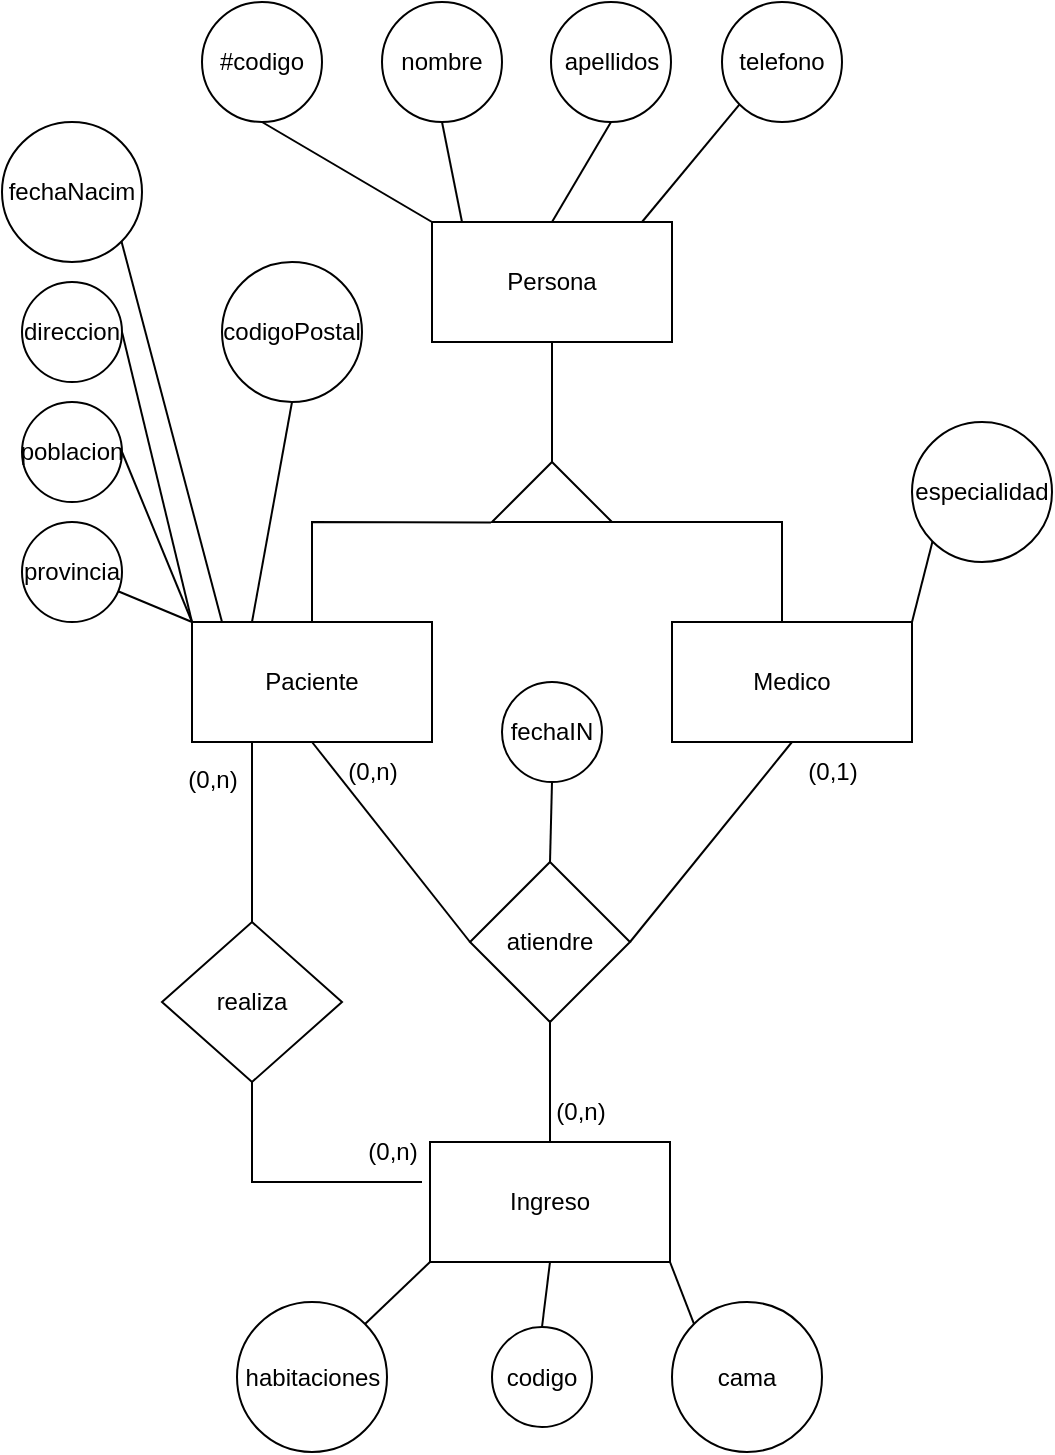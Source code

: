 <mxfile version="21.7.5" type="device">
  <diagram name="Página-1" id="2BFQsm3I1nHPYKbcnvOe">
    <mxGraphModel dx="922" dy="861" grid="1" gridSize="10" guides="1" tooltips="1" connect="1" arrows="1" fold="1" page="1" pageScale="1" pageWidth="1169" pageHeight="827" math="0" shadow="0">
      <root>
        <mxCell id="0" />
        <mxCell id="1" parent="0" />
        <mxCell id="2pH5AYN5q7OZ5gWq26MX-1" value="Persona" style="rounded=0;whiteSpace=wrap;html=1;" vertex="1" parent="1">
          <mxGeometry x="525" y="120" width="120" height="60" as="geometry" />
        </mxCell>
        <mxCell id="2pH5AYN5q7OZ5gWq26MX-2" value="#codigo" style="ellipse;whiteSpace=wrap;html=1;aspect=fixed;" vertex="1" parent="1">
          <mxGeometry x="410" y="10" width="60" height="60" as="geometry" />
        </mxCell>
        <mxCell id="2pH5AYN5q7OZ5gWq26MX-3" value="nombre" style="ellipse;whiteSpace=wrap;html=1;aspect=fixed;" vertex="1" parent="1">
          <mxGeometry x="500" y="10" width="60" height="60" as="geometry" />
        </mxCell>
        <mxCell id="2pH5AYN5q7OZ5gWq26MX-4" value="apellidos" style="ellipse;whiteSpace=wrap;html=1;aspect=fixed;" vertex="1" parent="1">
          <mxGeometry x="584.5" y="10" width="60" height="60" as="geometry" />
        </mxCell>
        <mxCell id="2pH5AYN5q7OZ5gWq26MX-5" value="telefono" style="ellipse;whiteSpace=wrap;html=1;aspect=fixed;" vertex="1" parent="1">
          <mxGeometry x="670" y="10" width="60" height="60" as="geometry" />
        </mxCell>
        <mxCell id="2pH5AYN5q7OZ5gWq26MX-10" value="" style="endArrow=none;html=1;rounded=0;exitX=0;exitY=0;exitDx=0;exitDy=0;entryX=0.5;entryY=1;entryDx=0;entryDy=0;" edge="1" parent="1" source="2pH5AYN5q7OZ5gWq26MX-1" target="2pH5AYN5q7OZ5gWq26MX-2">
          <mxGeometry width="50" height="50" relative="1" as="geometry">
            <mxPoint x="720" y="150" as="sourcePoint" />
            <mxPoint x="770" y="100" as="targetPoint" />
          </mxGeometry>
        </mxCell>
        <mxCell id="2pH5AYN5q7OZ5gWq26MX-11" value="" style="endArrow=none;html=1;rounded=0;exitX=0.125;exitY=0;exitDx=0;exitDy=0;entryX=0.5;entryY=1;entryDx=0;entryDy=0;exitPerimeter=0;" edge="1" parent="1" source="2pH5AYN5q7OZ5gWq26MX-1" target="2pH5AYN5q7OZ5gWq26MX-3">
          <mxGeometry width="50" height="50" relative="1" as="geometry">
            <mxPoint x="555" y="110" as="sourcePoint" />
            <mxPoint x="470" y="60" as="targetPoint" />
          </mxGeometry>
        </mxCell>
        <mxCell id="2pH5AYN5q7OZ5gWq26MX-12" value="" style="endArrow=none;html=1;rounded=0;exitX=0.5;exitY=0;exitDx=0;exitDy=0;entryX=0.5;entryY=1;entryDx=0;entryDy=0;" edge="1" parent="1" source="2pH5AYN5q7OZ5gWq26MX-1" target="2pH5AYN5q7OZ5gWq26MX-4">
          <mxGeometry width="50" height="50" relative="1" as="geometry">
            <mxPoint x="610" y="120" as="sourcePoint" />
            <mxPoint x="600" y="70" as="targetPoint" />
          </mxGeometry>
        </mxCell>
        <mxCell id="2pH5AYN5q7OZ5gWq26MX-13" value="" style="endArrow=none;html=1;rounded=0;exitX=0.5;exitY=0;exitDx=0;exitDy=0;entryX=0;entryY=1;entryDx=0;entryDy=0;" edge="1" parent="1" target="2pH5AYN5q7OZ5gWq26MX-5">
          <mxGeometry width="50" height="50" relative="1" as="geometry">
            <mxPoint x="630" y="120" as="sourcePoint" />
            <mxPoint x="660" y="70" as="targetPoint" />
          </mxGeometry>
        </mxCell>
        <mxCell id="2pH5AYN5q7OZ5gWq26MX-16" value="" style="endArrow=none;html=1;rounded=0;exitX=0.5;exitY=1;exitDx=0;exitDy=0;" edge="1" parent="1" source="2pH5AYN5q7OZ5gWq26MX-1">
          <mxGeometry width="50" height="50" relative="1" as="geometry">
            <mxPoint x="650" y="140" as="sourcePoint" />
            <mxPoint x="585" y="240" as="targetPoint" />
          </mxGeometry>
        </mxCell>
        <mxCell id="2pH5AYN5q7OZ5gWq26MX-17" value="" style="triangle;whiteSpace=wrap;html=1;direction=north;" vertex="1" parent="1">
          <mxGeometry x="555" y="240" width="60" height="30" as="geometry" />
        </mxCell>
        <mxCell id="2pH5AYN5q7OZ5gWq26MX-18" value="Paciente" style="rounded=0;whiteSpace=wrap;html=1;" vertex="1" parent="1">
          <mxGeometry x="405" y="320" width="120" height="60" as="geometry" />
        </mxCell>
        <mxCell id="2pH5AYN5q7OZ5gWq26MX-19" value="Medico" style="rounded=0;whiteSpace=wrap;html=1;" vertex="1" parent="1">
          <mxGeometry x="645" y="320" width="120" height="60" as="geometry" />
        </mxCell>
        <mxCell id="2pH5AYN5q7OZ5gWq26MX-20" value="" style="endArrow=none;html=1;rounded=0;exitX=-0.007;exitY=-0.009;exitDx=0;exitDy=0;entryX=0.5;entryY=0;entryDx=0;entryDy=0;exitPerimeter=0;" edge="1" parent="1" source="2pH5AYN5q7OZ5gWq26MX-17" target="2pH5AYN5q7OZ5gWq26MX-18">
          <mxGeometry width="50" height="50" relative="1" as="geometry">
            <mxPoint x="535" y="130" as="sourcePoint" />
            <mxPoint x="450" y="80" as="targetPoint" />
            <Array as="points">
              <mxPoint x="465" y="270" />
            </Array>
          </mxGeometry>
        </mxCell>
        <mxCell id="2pH5AYN5q7OZ5gWq26MX-21" value="" style="endArrow=none;html=1;rounded=0;exitX=0;exitY=0;exitDx=0;exitDy=0;entryX=0.5;entryY=1;entryDx=0;entryDy=0;" edge="1" parent="1">
          <mxGeometry width="50" height="50" relative="1" as="geometry">
            <mxPoint x="700" y="320" as="sourcePoint" />
            <mxPoint x="615" y="270" as="targetPoint" />
            <Array as="points">
              <mxPoint x="700" y="270" />
            </Array>
          </mxGeometry>
        </mxCell>
        <mxCell id="2pH5AYN5q7OZ5gWq26MX-22" value="especialidad" style="ellipse;whiteSpace=wrap;html=1;aspect=fixed;" vertex="1" parent="1">
          <mxGeometry x="765" y="220" width="70" height="70" as="geometry" />
        </mxCell>
        <mxCell id="2pH5AYN5q7OZ5gWq26MX-23" value="" style="endArrow=none;html=1;rounded=0;exitX=1;exitY=0;exitDx=0;exitDy=0;entryX=0;entryY=1;entryDx=0;entryDy=0;" edge="1" parent="1" source="2pH5AYN5q7OZ5gWq26MX-19" target="2pH5AYN5q7OZ5gWq26MX-22">
          <mxGeometry width="50" height="50" relative="1" as="geometry">
            <mxPoint x="655" y="130" as="sourcePoint" />
            <mxPoint x="779" y="71" as="targetPoint" />
          </mxGeometry>
        </mxCell>
        <mxCell id="2pH5AYN5q7OZ5gWq26MX-24" value="direccion" style="ellipse;whiteSpace=wrap;html=1;aspect=fixed;" vertex="1" parent="1">
          <mxGeometry x="320" y="150" width="50" height="50" as="geometry" />
        </mxCell>
        <mxCell id="2pH5AYN5q7OZ5gWq26MX-25" value="poblacion" style="ellipse;whiteSpace=wrap;html=1;aspect=fixed;" vertex="1" parent="1">
          <mxGeometry x="320" y="210" width="50" height="50" as="geometry" />
        </mxCell>
        <mxCell id="2pH5AYN5q7OZ5gWq26MX-26" value="provincia" style="ellipse;whiteSpace=wrap;html=1;aspect=fixed;" vertex="1" parent="1">
          <mxGeometry x="320" y="270" width="50" height="50" as="geometry" />
        </mxCell>
        <mxCell id="2pH5AYN5q7OZ5gWq26MX-27" value="codigoPostal" style="ellipse;whiteSpace=wrap;html=1;aspect=fixed;" vertex="1" parent="1">
          <mxGeometry x="420" y="140" width="70" height="70" as="geometry" />
        </mxCell>
        <mxCell id="2pH5AYN5q7OZ5gWq26MX-28" value="fechaNacim" style="ellipse;whiteSpace=wrap;html=1;aspect=fixed;" vertex="1" parent="1">
          <mxGeometry x="310" y="70" width="70" height="70" as="geometry" />
        </mxCell>
        <mxCell id="2pH5AYN5q7OZ5gWq26MX-29" value="" style="endArrow=none;html=1;rounded=0;exitX=0;exitY=0;exitDx=0;exitDy=0;" edge="1" parent="1" source="2pH5AYN5q7OZ5gWq26MX-18" target="2pH5AYN5q7OZ5gWq26MX-26">
          <mxGeometry width="50" height="50" relative="1" as="geometry">
            <mxPoint x="435" y="270" as="sourcePoint" />
            <mxPoint x="350" y="220" as="targetPoint" />
          </mxGeometry>
        </mxCell>
        <mxCell id="2pH5AYN5q7OZ5gWq26MX-30" value="" style="endArrow=none;html=1;rounded=0;exitX=0;exitY=0;exitDx=0;exitDy=0;entryX=1;entryY=0.5;entryDx=0;entryDy=0;" edge="1" parent="1" source="2pH5AYN5q7OZ5gWq26MX-18" target="2pH5AYN5q7OZ5gWq26MX-25">
          <mxGeometry width="50" height="50" relative="1" as="geometry">
            <mxPoint x="420" y="305.44" as="sourcePoint" />
            <mxPoint x="383" y="290.44" as="targetPoint" />
          </mxGeometry>
        </mxCell>
        <mxCell id="2pH5AYN5q7OZ5gWq26MX-31" value="" style="endArrow=none;html=1;rounded=0;exitX=0;exitY=0;exitDx=0;exitDy=0;entryX=1;entryY=0.5;entryDx=0;entryDy=0;" edge="1" parent="1" source="2pH5AYN5q7OZ5gWq26MX-18" target="2pH5AYN5q7OZ5gWq26MX-24">
          <mxGeometry width="50" height="50" relative="1" as="geometry">
            <mxPoint x="665" y="140" as="sourcePoint" />
            <mxPoint x="789" y="81" as="targetPoint" />
          </mxGeometry>
        </mxCell>
        <mxCell id="2pH5AYN5q7OZ5gWq26MX-32" value="" style="endArrow=none;html=1;rounded=0;entryX=1;entryY=1;entryDx=0;entryDy=0;" edge="1" parent="1" target="2pH5AYN5q7OZ5gWq26MX-28">
          <mxGeometry width="50" height="50" relative="1" as="geometry">
            <mxPoint x="420" y="320" as="sourcePoint" />
            <mxPoint x="387" y="182" as="targetPoint" />
          </mxGeometry>
        </mxCell>
        <mxCell id="2pH5AYN5q7OZ5gWq26MX-33" value="" style="endArrow=none;html=1;rounded=0;exitX=0.25;exitY=0;exitDx=0;exitDy=0;entryX=0.5;entryY=1;entryDx=0;entryDy=0;" edge="1" parent="1" source="2pH5AYN5q7OZ5gWq26MX-18" target="2pH5AYN5q7OZ5gWq26MX-27">
          <mxGeometry width="50" height="50" relative="1" as="geometry">
            <mxPoint x="470" y="320" as="sourcePoint" />
            <mxPoint x="435" y="235" as="targetPoint" />
          </mxGeometry>
        </mxCell>
        <mxCell id="2pH5AYN5q7OZ5gWq26MX-35" value="Ingreso" style="rounded=0;whiteSpace=wrap;html=1;" vertex="1" parent="1">
          <mxGeometry x="524" y="580" width="120" height="60" as="geometry" />
        </mxCell>
        <mxCell id="2pH5AYN5q7OZ5gWq26MX-36" value="" style="endArrow=none;html=1;rounded=0;exitX=0;exitY=0.5;exitDx=0;exitDy=0;entryX=0.5;entryY=1;entryDx=0;entryDy=0;" edge="1" parent="1" source="2pH5AYN5q7OZ5gWq26MX-34" target="2pH5AYN5q7OZ5gWq26MX-18">
          <mxGeometry width="50" height="50" relative="1" as="geometry">
            <mxPoint x="320" y="510" as="sourcePoint" />
            <mxPoint x="340" y="400" as="targetPoint" />
          </mxGeometry>
        </mxCell>
        <mxCell id="2pH5AYN5q7OZ5gWq26MX-37" value="" style="endArrow=none;html=1;rounded=0;exitX=0.5;exitY=0;exitDx=0;exitDy=0;entryX=0.5;entryY=1;entryDx=0;entryDy=0;" edge="1" parent="1" source="2pH5AYN5q7OZ5gWq26MX-35" target="2pH5AYN5q7OZ5gWq26MX-34">
          <mxGeometry width="50" height="50" relative="1" as="geometry">
            <mxPoint x="470" y="600" as="sourcePoint" />
            <mxPoint x="465" y="380" as="targetPoint" />
          </mxGeometry>
        </mxCell>
        <mxCell id="2pH5AYN5q7OZ5gWq26MX-34" value="atiendre" style="rhombus;whiteSpace=wrap;html=1;" vertex="1" parent="1">
          <mxGeometry x="544" y="440" width="80" height="80" as="geometry" />
        </mxCell>
        <mxCell id="2pH5AYN5q7OZ5gWq26MX-38" value="" style="endArrow=none;html=1;rounded=0;exitX=1;exitY=0.5;exitDx=0;exitDy=0;entryX=0.5;entryY=1;entryDx=0;entryDy=0;" edge="1" parent="1" source="2pH5AYN5q7OZ5gWq26MX-34" target="2pH5AYN5q7OZ5gWq26MX-19">
          <mxGeometry width="50" height="50" relative="1" as="geometry">
            <mxPoint x="565" y="490" as="sourcePoint" />
            <mxPoint x="475" y="390" as="targetPoint" />
          </mxGeometry>
        </mxCell>
        <mxCell id="2pH5AYN5q7OZ5gWq26MX-39" value="fechaIN" style="ellipse;whiteSpace=wrap;html=1;aspect=fixed;" vertex="1" parent="1">
          <mxGeometry x="560" y="350" width="50" height="50" as="geometry" />
        </mxCell>
        <mxCell id="2pH5AYN5q7OZ5gWq26MX-40" value="" style="endArrow=none;html=1;rounded=0;exitX=0.5;exitY=0;exitDx=0;exitDy=0;entryX=0.5;entryY=1;entryDx=0;entryDy=0;" edge="1" parent="1" source="2pH5AYN5q7OZ5gWq26MX-34" target="2pH5AYN5q7OZ5gWq26MX-39">
          <mxGeometry width="50" height="50" relative="1" as="geometry">
            <mxPoint x="645" y="490" as="sourcePoint" />
            <mxPoint x="715" y="390" as="targetPoint" />
          </mxGeometry>
        </mxCell>
        <mxCell id="2pH5AYN5q7OZ5gWq26MX-41" value="habitaciones" style="ellipse;whiteSpace=wrap;html=1;aspect=fixed;" vertex="1" parent="1">
          <mxGeometry x="427.5" y="660" width="75" height="75" as="geometry" />
        </mxCell>
        <mxCell id="2pH5AYN5q7OZ5gWq26MX-42" value="codigo" style="ellipse;whiteSpace=wrap;html=1;aspect=fixed;" vertex="1" parent="1">
          <mxGeometry x="555" y="672.5" width="50" height="50" as="geometry" />
        </mxCell>
        <mxCell id="2pH5AYN5q7OZ5gWq26MX-43" value="cama" style="ellipse;whiteSpace=wrap;html=1;aspect=fixed;" vertex="1" parent="1">
          <mxGeometry x="645" y="660" width="75" height="75" as="geometry" />
        </mxCell>
        <mxCell id="2pH5AYN5q7OZ5gWq26MX-44" value="" style="endArrow=none;html=1;rounded=0;exitX=1;exitY=0;exitDx=0;exitDy=0;entryX=0;entryY=1;entryDx=0;entryDy=0;" edge="1" parent="1" source="2pH5AYN5q7OZ5gWq26MX-41" target="2pH5AYN5q7OZ5gWq26MX-35">
          <mxGeometry width="50" height="50" relative="1" as="geometry">
            <mxPoint x="470" y="590" as="sourcePoint" />
            <mxPoint x="391" y="490" as="targetPoint" />
          </mxGeometry>
        </mxCell>
        <mxCell id="2pH5AYN5q7OZ5gWq26MX-45" value="" style="endArrow=none;html=1;rounded=0;exitX=0.5;exitY=0;exitDx=0;exitDy=0;entryX=0.5;entryY=1;entryDx=0;entryDy=0;" edge="1" parent="1" source="2pH5AYN5q7OZ5gWq26MX-42" target="2pH5AYN5q7OZ5gWq26MX-35">
          <mxGeometry width="50" height="50" relative="1" as="geometry">
            <mxPoint x="544" y="672.5" as="sourcePoint" />
            <mxPoint x="576" y="641.5" as="targetPoint" />
          </mxGeometry>
        </mxCell>
        <mxCell id="2pH5AYN5q7OZ5gWq26MX-46" value="" style="endArrow=none;html=1;rounded=0;exitX=0;exitY=0;exitDx=0;exitDy=0;entryX=1;entryY=1;entryDx=0;entryDy=0;" edge="1" parent="1" source="2pH5AYN5q7OZ5gWq26MX-43" target="2pH5AYN5q7OZ5gWq26MX-35">
          <mxGeometry width="50" height="50" relative="1" as="geometry">
            <mxPoint x="620" y="683" as="sourcePoint" />
            <mxPoint x="624" y="650" as="targetPoint" />
          </mxGeometry>
        </mxCell>
        <mxCell id="2pH5AYN5q7OZ5gWq26MX-47" value="realiza" style="rhombus;whiteSpace=wrap;html=1;" vertex="1" parent="1">
          <mxGeometry x="390" y="470" width="90" height="80" as="geometry" />
        </mxCell>
        <mxCell id="2pH5AYN5q7OZ5gWq26MX-48" value="" style="endArrow=none;html=1;rounded=0;exitX=0.5;exitY=0;exitDx=0;exitDy=0;entryX=0.25;entryY=1;entryDx=0;entryDy=0;" edge="1" parent="1" source="2pH5AYN5q7OZ5gWq26MX-47" target="2pH5AYN5q7OZ5gWq26MX-18">
          <mxGeometry width="50" height="50" relative="1" as="geometry">
            <mxPoint x="326.92" y="429.38" as="sourcePoint" />
            <mxPoint x="289.92" y="414.38" as="targetPoint" />
          </mxGeometry>
        </mxCell>
        <mxCell id="2pH5AYN5q7OZ5gWq26MX-49" value="" style="endArrow=none;html=1;rounded=0;entryX=0.5;entryY=1;entryDx=0;entryDy=0;" edge="1" parent="1" target="2pH5AYN5q7OZ5gWq26MX-47">
          <mxGeometry width="50" height="50" relative="1" as="geometry">
            <mxPoint x="520" y="600" as="sourcePoint" />
            <mxPoint x="415" y="390" as="targetPoint" />
            <Array as="points">
              <mxPoint x="435" y="600" />
            </Array>
          </mxGeometry>
        </mxCell>
        <mxCell id="2pH5AYN5q7OZ5gWq26MX-50" value="(0,n)" style="text;html=1;align=center;verticalAlign=middle;resizable=0;points=[];autosize=1;strokeColor=none;fillColor=none;" vertex="1" parent="1">
          <mxGeometry x="574" y="550" width="50" height="30" as="geometry" />
        </mxCell>
        <mxCell id="2pH5AYN5q7OZ5gWq26MX-51" value="(0,1)" style="text;html=1;align=center;verticalAlign=middle;resizable=0;points=[];autosize=1;strokeColor=none;fillColor=none;" vertex="1" parent="1">
          <mxGeometry x="700" y="380" width="50" height="30" as="geometry" />
        </mxCell>
        <mxCell id="2pH5AYN5q7OZ5gWq26MX-52" value="(0,n)" style="text;html=1;align=center;verticalAlign=middle;resizable=0;points=[];autosize=1;strokeColor=none;fillColor=none;" vertex="1" parent="1">
          <mxGeometry x="390" y="384" width="50" height="30" as="geometry" />
        </mxCell>
        <mxCell id="2pH5AYN5q7OZ5gWq26MX-55" value="(0,n)" style="text;html=1;align=center;verticalAlign=middle;resizable=0;points=[];autosize=1;strokeColor=none;fillColor=none;" vertex="1" parent="1">
          <mxGeometry x="480" y="570" width="50" height="30" as="geometry" />
        </mxCell>
        <mxCell id="2pH5AYN5q7OZ5gWq26MX-56" value="(0,n)" style="text;html=1;align=center;verticalAlign=middle;resizable=0;points=[];autosize=1;strokeColor=none;fillColor=none;" vertex="1" parent="1">
          <mxGeometry x="470" y="380" width="50" height="30" as="geometry" />
        </mxCell>
      </root>
    </mxGraphModel>
  </diagram>
</mxfile>
